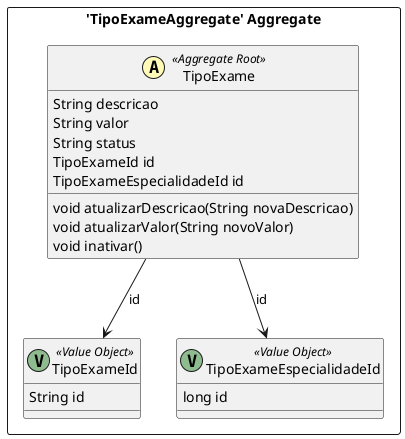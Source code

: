 @startuml

skinparam componentStyle uml2

package "'TipoExameAggregate' Aggregate" <<Rectangle>> {
	class TipoExame <<(A,#fffab8) Aggregate Root>> {
		String descricao
		String valor
		String status
		TipoExameId id
		TipoExameEspecialidadeId id
		void atualizarDescricao(String novaDescricao)
		void atualizarValor(String novoValor)
		void inativar()
	}
	class TipoExameId <<(V,DarkSeaGreen) Value Object>> {
		String id
	}
	class TipoExameEspecialidadeId <<(V,DarkSeaGreen) Value Object>> {
		long id
	}
}
TipoExame --> TipoExameId : id
TipoExame --> TipoExameEspecialidadeId : id


@enduml
